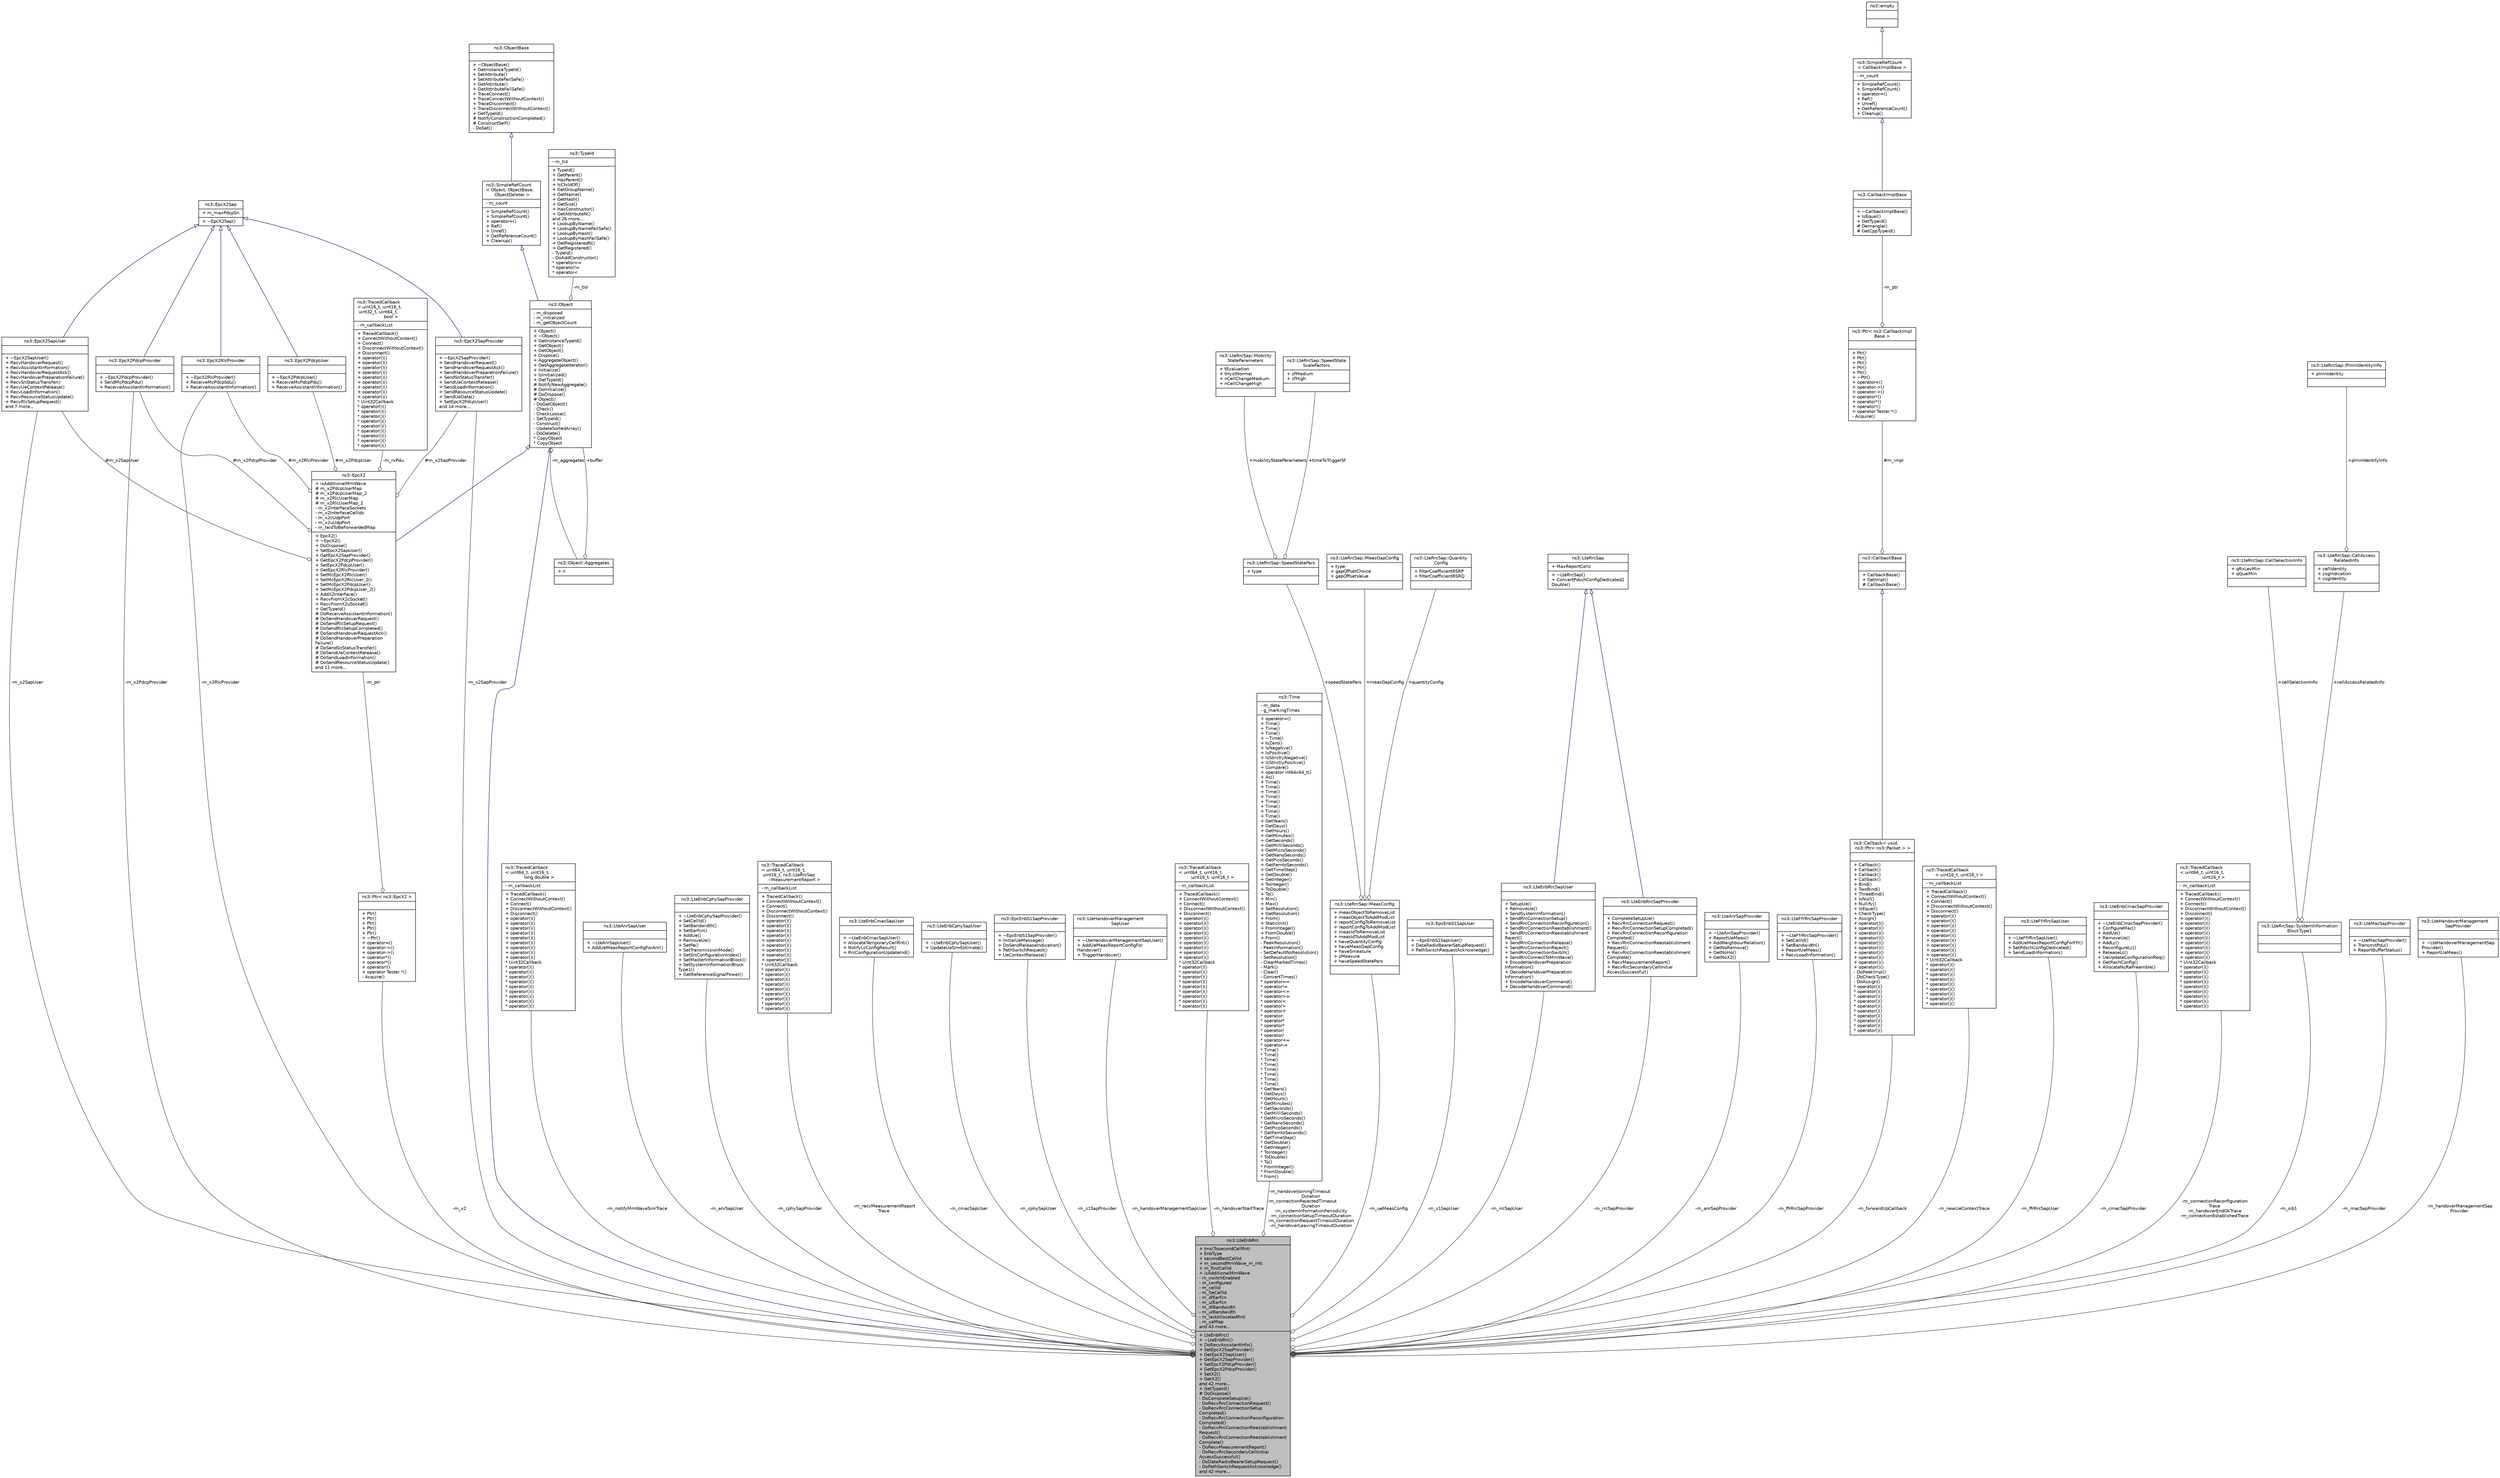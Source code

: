digraph "ns3::LteEnbRrc"
{
  edge [fontname="Helvetica",fontsize="10",labelfontname="Helvetica",labelfontsize="10"];
  node [fontname="Helvetica",fontsize="10",shape=record];
  Node1 [label="{ns3::LteEnbRrc\n|+ ImsiTosecondCellRnti\l+ EnbType\l+ secondBestCellId\l+ m_secondMmWave_m_rnti\l+ m_firstCellId\l+ isAdditionalMmWave\l- m_switchEnabled\l- m_configured\l- m_cellId\l- m_lteCellId\l- m_dlEarfcn\l- m_ulEarfcn\l- m_dlBandwidth\l- m_ulBandwidth\l- m_lastAllocatedRnti\l- m_ueMap\land 43 more...\l|+ LteEnbRrc()\l+ ~LteEnbRrc()\l+ DoRecvAssistantInfo()\l+ SetEpcX2SapProvider()\l+ GetEpcX2SapUser()\l+ GetEpcX2SapProvider()\l+ SetEpcX2PdcpProvider()\l+ GetEpcX2PdcpProvider()\l+ SetX2()\l+ GetX2()\land 42 more...\l+ GetTypeId()\l# DoDispose()\l- DoCompleteSetupUe()\l- DoRecvRrcConnectionRequest()\l- DoRecvRrcConnectionSetup\lCompleted()\l- DoRecvRrcConnectionReconfiguration\lCompleted()\l- DoRecvRrcConnectionReestablishment\lRequest()\l- DoRecvRrcConnectionReestablishment\lComplete()\l- DoRecvMeasurementReport()\l- DoRecvRrcSecondaryCellInitial\lAccessSuccessful()\l- DoDataRadioBearerSetupRequest()\l- DoPathSwitchRequestAcknowledge()\land 42 more...\l}",height=0.2,width=0.4,color="black", fillcolor="grey75", style="filled", fontcolor="black"];
  Node2 -> Node1 [dir="back",color="midnightblue",fontsize="10",style="solid",arrowtail="onormal"];
  Node2 [label="{ns3::Object\n|- m_disposed\l- m_initialized\l- m_getObjectCount\l|+ Object()\l+ ~Object()\l+ GetInstanceTypeId()\l+ GetObject()\l+ GetObject()\l+ Dispose()\l+ AggregateObject()\l+ GetAggregateIterator()\l+ Initialize()\l+ IsInitialized()\l+ GetTypeId()\l# NotifyNewAggregate()\l# DoInitialize()\l# DoDispose()\l# Object()\l- DoGetObject()\l- Check()\l- CheckLoose()\l- SetTypeId()\l- Construct()\l- UpdateSortedArray()\l- DoDelete()\l* CopyObject\l* CopyObject\l}",height=0.2,width=0.4,color="black", fillcolor="white", style="filled",URL="$d9/d77/classns3_1_1Object.html",tooltip="A base class which provides memory management and object aggregation. "];
  Node3 -> Node2 [dir="back",color="midnightblue",fontsize="10",style="solid",arrowtail="onormal"];
  Node3 [label="{ns3::SimpleRefCount\l\< Object, ObjectBase,\l ObjectDeleter \>\n|- m_count\l|+ SimpleRefCount()\l+ SimpleRefCount()\l+ operator=()\l+ Ref()\l+ Unref()\l+ GetReferenceCount()\l+ Cleanup()\l}",height=0.2,width=0.4,color="black", fillcolor="white", style="filled",URL="$da/da1/classns3_1_1SimpleRefCount.html"];
  Node4 -> Node3 [dir="back",color="midnightblue",fontsize="10",style="solid",arrowtail="onormal"];
  Node4 [label="{ns3::ObjectBase\n||+ ~ObjectBase()\l+ GetInstanceTypeId()\l+ SetAttribute()\l+ SetAttributeFailSafe()\l+ GetAttribute()\l+ GetAttributeFailSafe()\l+ TraceConnect()\l+ TraceConnectWithoutContext()\l+ TraceDisconnect()\l+ TraceDisconnectWithoutContext()\l+ GetTypeId()\l# NotifyConstructionCompleted()\l# ConstructSelf()\l- DoSet()\l}",height=0.2,width=0.4,color="black", fillcolor="white", style="filled",URL="$d2/dac/classns3_1_1ObjectBase.html",tooltip="Anchor the ns-3 type and attribute system. "];
  Node5 -> Node2 [color="grey25",fontsize="10",style="solid",label=" -m_tid" ,arrowhead="odiamond"];
  Node5 [label="{ns3::TypeId\n|- m_tid\l|+ TypeId()\l+ GetParent()\l+ HasParent()\l+ IsChildOf()\l+ GetGroupName()\l+ GetName()\l+ GetHash()\l+ GetSize()\l+ HasConstructor()\l+ GetAttributeN()\land 26 more...\l+ LookupByName()\l+ LookupByNameFailSafe()\l+ LookupByHash()\l+ LookupByHashFailSafe()\l+ GetRegisteredN()\l+ GetRegistered()\l- TypeId()\l- DoAddConstructor()\l* operator==\l* operator!=\l* operator\<\l}",height=0.2,width=0.4,color="black", fillcolor="white", style="filled",URL="$d6/d11/classns3_1_1TypeId.html",tooltip="a unique identifier for an interface. "];
  Node6 -> Node2 [color="grey25",fontsize="10",style="solid",label=" -m_aggregates" ,arrowhead="odiamond"];
  Node6 [label="{ns3::Object::Aggregates\n|+ n\l|}",height=0.2,width=0.4,color="black", fillcolor="white", style="filled",URL="$d5/de9/structns3_1_1Object_1_1Aggregates.html"];
  Node2 -> Node6 [color="grey25",fontsize="10",style="solid",label=" +buffer" ,arrowhead="odiamond"];
  Node7 -> Node1 [color="grey25",fontsize="10",style="solid",label=" -m_notifyMmWaveSinrTrace" ,arrowhead="odiamond"];
  Node7 [label="{ns3::TracedCallback\l\< uint64_t, uint16_t,\l long double \>\n|- m_callbackList\l|+ TracedCallback()\l+ ConnectWithoutContext()\l+ Connect()\l+ DisconnectWithoutContext()\l+ Disconnect()\l+ operator()()\l+ operator()()\l+ operator()()\l+ operator()()\l+ operator()()\l+ operator()()\l+ operator()()\l+ operator()()\l+ operator()()\l* Uint32Callback\l* operator()()\l* operator()()\l* operator()()\l* operator()()\l* operator()()\l* operator()()\l* operator()()\l* operator()()\l* operator()()\l}",height=0.2,width=0.4,color="black", fillcolor="white", style="filled",URL="$df/dec/classns3_1_1TracedCallback.html"];
  Node8 -> Node1 [color="grey25",fontsize="10",style="solid",label=" -m_anrSapUser" ,arrowhead="odiamond"];
  Node8 [label="{ns3::LteAnrSapUser\n||+ ~LteAnrSapUser()\l+ AddUeMeasReportConfigForAnr()\l}",height=0.2,width=0.4,color="black", fillcolor="white", style="filled",URL="$dd/d11/classns3_1_1LteAnrSapUser.html",tooltip="Service Access Point (SAP) offered by the eNodeB RRC instance to the ANR instance. "];
  Node9 -> Node1 [color="grey25",fontsize="10",style="solid",label=" -m_cphySapProvider" ,arrowhead="odiamond"];
  Node9 [label="{ns3::LteEnbCphySapProvider\n||+ ~LteEnbCphySapProvider()\l+ SetCellId()\l+ SetBandwidth()\l+ SetEarfcn()\l+ AddUe()\l+ RemoveUe()\l+ SetPa()\l+ SetTransmissionMode()\l+ SetSrsConfigurationIndex()\l+ SetMasterInformationBlock()\l+ SetSystemInformationBlock\lType1()\l+ GetReferenceSignalPower()\l}",height=0.2,width=0.4,color="black", fillcolor="white", style="filled",URL="$db/d1a/classns3_1_1LteEnbCphySapProvider.html"];
  Node10 -> Node1 [color="grey25",fontsize="10",style="solid",label=" -m_x2SapProvider" ,arrowhead="odiamond"];
  Node10 [label="{ns3::EpcX2SapProvider\n||+ ~EpcX2SapProvider()\l+ SendHandoverRequest()\l+ SendHandoverRequestAck()\l+ SendHandoverPreparationFailure()\l+ SendSnStatusTransfer()\l+ SendUeContextRelease()\l+ SendLoadInformation()\l+ SendResourceStatusUpdate()\l+ SendUeData()\l+ SetEpcX2PdcpUser()\land 14 more...\l}",height=0.2,width=0.4,color="black", fillcolor="white", style="filled",URL="$d4/d17/classns3_1_1EpcX2SapProvider.html"];
  Node11 -> Node10 [dir="back",color="midnightblue",fontsize="10",style="solid",arrowtail="onormal"];
  Node11 [label="{ns3::EpcX2Sap\n|+ m_maxPdcpSn\l|+ ~EpcX2Sap()\l}",height=0.2,width=0.4,color="black", fillcolor="white", style="filled",URL="$d1/dc9/classns3_1_1EpcX2Sap.html",tooltip="Common structures for EpcX2SapProvider and EpcX2SapUser. "];
  Node12 -> Node1 [color="grey25",fontsize="10",style="solid",label=" -m_recvMeasurementReport\lTrace" ,arrowhead="odiamond"];
  Node12 [label="{ns3::TracedCallback\l\< uint64_t, uint16_t,\l uint16_t, ns3::LteRrcSap\l::MeasurementReport \>\n|- m_callbackList\l|+ TracedCallback()\l+ ConnectWithoutContext()\l+ Connect()\l+ DisconnectWithoutContext()\l+ Disconnect()\l+ operator()()\l+ operator()()\l+ operator()()\l+ operator()()\l+ operator()()\l+ operator()()\l+ operator()()\l+ operator()()\l+ operator()()\l* Uint32Callback\l* operator()()\l* operator()()\l* operator()()\l* operator()()\l* operator()()\l* operator()()\l* operator()()\l* operator()()\l* operator()()\l}",height=0.2,width=0.4,color="black", fillcolor="white", style="filled",URL="$df/dec/classns3_1_1TracedCallback.html"];
  Node13 -> Node1 [color="grey25",fontsize="10",style="solid",label=" -m_cmacSapUser" ,arrowhead="odiamond"];
  Node13 [label="{ns3::LteEnbCmacSapUser\n||+ ~LteEnbCmacSapUser()\l+ AllocateTemporaryCellRnti()\l+ NotifyLcConfigResult()\l+ RrcConfigurationUpdateInd()\l}",height=0.2,width=0.4,color="black", fillcolor="white", style="filled",URL="$d8/d14/classns3_1_1LteEnbCmacSapUser.html"];
  Node14 -> Node1 [color="grey25",fontsize="10",style="solid",label=" -m_cphySapUser" ,arrowhead="odiamond"];
  Node14 [label="{ns3::LteEnbCphySapUser\n||+ ~LteEnbCphySapUser()\l+ UpdateUeSinrEstimate()\l}",height=0.2,width=0.4,color="black", fillcolor="white", style="filled",URL="$d1/d56/classns3_1_1LteEnbCphySapUser.html"];
  Node15 -> Node1 [color="grey25",fontsize="10",style="solid",label=" -m_s1SapProvider" ,arrowhead="odiamond"];
  Node15 [label="{ns3::EpcEnbS1SapProvider\n||+ ~EpcEnbS1SapProvider()\l+ InitialUeMessage()\l+ DoSendReleaseIndication()\l+ PathSwitchRequest()\l+ UeContextRelease()\l}",height=0.2,width=0.4,color="black", fillcolor="white", style="filled",URL="$d6/d42/classns3_1_1EpcEnbS1SapProvider.html"];
  Node16 -> Node1 [color="grey25",fontsize="10",style="solid",label=" -m_handoverManagementSapUser" ,arrowhead="odiamond"];
  Node16 [label="{ns3::LteHandoverManagement\lSapUser\n||+ ~LteHandoverManagementSapUser()\l+ AddUeMeasReportConfigFor\lHandover()\l+ TriggerHandover()\l}",height=0.2,width=0.4,color="black", fillcolor="white", style="filled",URL="$d4/deb/classns3_1_1LteHandoverManagementSapUser.html",tooltip="Service Access Point (SAP) offered by the eNodeB RRC instance to the handover algorithm instance..."];
  Node17 -> Node1 [color="grey25",fontsize="10",style="solid",label=" -m_handoverStartTrace" ,arrowhead="odiamond"];
  Node17 [label="{ns3::TracedCallback\l\< uint64_t, uint16_t,\l uint16_t, uint16_t \>\n|- m_callbackList\l|+ TracedCallback()\l+ ConnectWithoutContext()\l+ Connect()\l+ DisconnectWithoutContext()\l+ Disconnect()\l+ operator()()\l+ operator()()\l+ operator()()\l+ operator()()\l+ operator()()\l+ operator()()\l+ operator()()\l+ operator()()\l+ operator()()\l* Uint32Callback\l* operator()()\l* operator()()\l* operator()()\l* operator()()\l* operator()()\l* operator()()\l* operator()()\l* operator()()\l* operator()()\l}",height=0.2,width=0.4,color="black", fillcolor="white", style="filled",URL="$df/dec/classns3_1_1TracedCallback.html"];
  Node18 -> Node1 [color="grey25",fontsize="10",style="solid",label=" -m_handoverJoiningTimeout\lDuration\n-m_connectionRejectedTimeout\lDuration\n-m_systemInformationPeriodicity\n-m_connectionSetupTimeoutDuration\n-m_connectionRequestTimeoutDuration\n-m_handoverLeavingTimeoutDuration" ,arrowhead="odiamond"];
  Node18 [label="{ns3::Time\n|- m_data\l- g_markingTimes\l|+ operator=()\l+ Time()\l+ Time()\l+ Time()\l+ ~Time()\l+ IsZero()\l+ IsNegative()\l+ IsPositive()\l+ IsStrictlyNegative()\l+ IsStrictlyPositive()\l+ Compare()\l+ operator int64x64_t()\l+ As()\l+ Time()\l+ Time()\l+ Time()\l+ Time()\l+ Time()\l+ Time()\l+ Time()\l+ Time()\l+ GetYears()\l+ GetDays()\l+ GetHours()\l+ GetMinutes()\l+ GetSeconds()\l+ GetMilliSeconds()\l+ GetMicroSeconds()\l+ GetNanoSeconds()\l+ GetPicoSeconds()\l+ GetFemtoSeconds()\l+ GetTimeStep()\l+ GetDouble()\l+ GetInteger()\l+ ToInteger()\l+ ToDouble()\l+ To()\l+ Min()\l+ Max()\l+ SetResolution()\l+ GetResolution()\l+ From()\l+ StaticInit()\l+ FromInteger()\l+ FromDouble()\l+ From()\l- PeekResolution()\l- PeekInformation()\l- SetDefaultNsResolution()\l- SetResolution()\l- ClearMarkedTimes()\l- Mark()\l- Clear()\l- ConvertTimes()\l* operator==\l* operator!=\l* operator\<=\l* operator\>=\l* operator\<\l* operator\>\l* operator+\l* operator-\l* operator*\l* operator*\l* operator/\l* operator/\l* operator+=\l* operator-=\l* Time()\l* Time()\l* Time()\l* Time()\l* Time()\l* Time()\l* Time()\l* Time()\l* GetYears()\l* GetDays()\l* GetHours()\l* GetMinutes()\l* GetSeconds()\l* GetMilliSeconds()\l* GetMicroSeconds()\l* GetNanoSeconds()\l* GetPicoSeconds()\l* GetFemtoSeconds()\l* GetTimeStep()\l* GetDouble()\l* GetInteger()\l* ToInteger()\l* ToDouble()\l* To()\l* FromInteger()\l* FromDouble()\l* From()\l}",height=0.2,width=0.4,color="black", fillcolor="white", style="filled",URL="$dc/d04/classns3_1_1Time.html",tooltip="Simulation virtual time values and global simulation resolution. "];
  Node19 -> Node1 [color="grey25",fontsize="10",style="solid",label=" -m_ueMeasConfig" ,arrowhead="odiamond"];
  Node19 [label="{ns3::LteRrcSap::MeasConfig\n|+ measObjectToRemoveList\l+ measObjectToAddModList\l+ reportConfigToRemoveList\l+ reportConfigToAddModList\l+ measIdToRemoveList\l+ measIdToAddModList\l+ haveQuantityConfig\l+ haveMeasGapConfig\l+ haveSmeasure\l+ sMeasure\l+ haveSpeedStatePars\l|}",height=0.2,width=0.4,color="black", fillcolor="white", style="filled",URL="$d7/d45/structns3_1_1LteRrcSap_1_1MeasConfig.html"];
  Node20 -> Node19 [color="grey25",fontsize="10",style="solid",label=" +quantityConfig" ,arrowhead="odiamond"];
  Node20 [label="{ns3::LteRrcSap::Quantity\lConfig\n|+ filterCoefficientRSRP\l+ filterCoefficientRSRQ\l|}",height=0.2,width=0.4,color="black", fillcolor="white", style="filled",URL="$d8/d34/structns3_1_1LteRrcSap_1_1QuantityConfig.html"];
  Node21 -> Node19 [color="grey25",fontsize="10",style="solid",label=" +speedStatePars" ,arrowhead="odiamond"];
  Node21 [label="{ns3::LteRrcSap::SpeedStatePars\n|+ type\l|}",height=0.2,width=0.4,color="black", fillcolor="white", style="filled",URL="$dc/d8e/structns3_1_1LteRrcSap_1_1SpeedStatePars.html"];
  Node22 -> Node21 [color="grey25",fontsize="10",style="solid",label=" +mobilityStateParameters" ,arrowhead="odiamond"];
  Node22 [label="{ns3::LteRrcSap::Mobility\lStateParameters\n|+ tEvaluation\l+ tHystNormal\l+ nCellChangeMedium\l+ nCellChangeHigh\l|}",height=0.2,width=0.4,color="black", fillcolor="white", style="filled",URL="$de/d42/structns3_1_1LteRrcSap_1_1MobilityStateParameters.html"];
  Node23 -> Node21 [color="grey25",fontsize="10",style="solid",label=" +timeToTriggerSf" ,arrowhead="odiamond"];
  Node23 [label="{ns3::LteRrcSap::SpeedState\lScaleFactors\n|+ sfMedium\l+ sfHigh\l|}",height=0.2,width=0.4,color="black", fillcolor="white", style="filled",URL="$dc/df9/structns3_1_1LteRrcSap_1_1SpeedStateScaleFactors.html"];
  Node24 -> Node19 [color="grey25",fontsize="10",style="solid",label=" +measGapConfig" ,arrowhead="odiamond"];
  Node24 [label="{ns3::LteRrcSap::MeasGapConfig\n|+ type\l+ gapOffsetChoice\l+ gapOffsetValue\l|}",height=0.2,width=0.4,color="black", fillcolor="white", style="filled",URL="$df/d90/structns3_1_1LteRrcSap_1_1MeasGapConfig.html"];
  Node25 -> Node1 [color="grey25",fontsize="10",style="solid",label=" -m_s1SapUser" ,arrowhead="odiamond"];
  Node25 [label="{ns3::EpcEnbS1SapUser\n||+ ~EpcEnbS1SapUser()\l+ DataRadioBearerSetupRequest()\l+ PathSwitchRequestAcknowledge()\l}",height=0.2,width=0.4,color="black", fillcolor="white", style="filled",URL="$db/de1/classns3_1_1EpcEnbS1SapUser.html"];
  Node26 -> Node1 [color="grey25",fontsize="10",style="solid",label=" -m_rrcSapUser" ,arrowhead="odiamond"];
  Node26 [label="{ns3::LteEnbRrcSapUser\n||+ SetupUe()\l+ RemoveUe()\l+ SendSystemInformation()\l+ SendRrcConnectionSetup()\l+ SendRrcConnectionReconfiguration()\l+ SendRrcConnectionReestablishment()\l+ SendRrcConnectionReestablishment\lReject()\l+ SendRrcConnectionRelease()\l+ SendRrcConnectionReject()\l+ SendRrcConnectionSwitch()\l+ SendRrcConnectToMmWave()\l+ EncodeHandoverPreparation\lInformation()\l+ DecodeHandoverPreparation\lInformation()\l+ EncodeHandoverCommand()\l+ DecodeHandoverCommand()\l}",height=0.2,width=0.4,color="black", fillcolor="white", style="filled",URL="$dc/d92/classns3_1_1LteEnbRrcSapUser.html",tooltip="Part of the RRC protocol. This Service Access Point (SAP) is used by the eNB RRC to send messages to ..."];
  Node27 -> Node26 [dir="back",color="midnightblue",fontsize="10",style="solid",arrowtail="onormal"];
  Node27 [label="{ns3::LteRrcSap\n|+ MaxReportCells\l|+ ~LteRrcSap()\l+ ConvertPdschConfigDedicated2\lDouble()\l}",height=0.2,width=0.4,color="black", fillcolor="white", style="filled",URL="$d4/d3e/classns3_1_1LteRrcSap.html",tooltip="Class holding definition common to all UE/eNodeB SAP Users/Providers. "];
  Node28 -> Node1 [color="grey25",fontsize="10",style="solid",label=" -m_anrSapProvider" ,arrowhead="odiamond"];
  Node28 [label="{ns3::LteAnrSapProvider\n||+ ~LteAnrSapProvider()\l+ ReportUeMeas()\l+ AddNeighbourRelation()\l+ GetNoRemove()\l+ GetNoHo()\l+ GetNoX2()\l}",height=0.2,width=0.4,color="black", fillcolor="white", style="filled",URL="$de/ddf/classns3_1_1LteAnrSapProvider.html",tooltip="Service Access Point (SAP) offered by the ANR instance to the eNodeB RRC instance. "];
  Node29 -> Node1 [color="grey25",fontsize="10",style="solid",label=" -m_x2SapUser" ,arrowhead="odiamond"];
  Node29 [label="{ns3::EpcX2SapUser\n||+ ~EpcX2SapUser()\l+ RecvHandoverRequest()\l+ RecvAssistantInformation()\l+ RecvHandoverRequestAck()\l+ RecvHandoverPreparationFailure()\l+ RecvSnStatusTransfer()\l+ RecvUeContextRelease()\l+ RecvLoadInformation()\l+ RecvResourceStatusUpdate()\l+ RecvRlcSetupRequest()\land 7 more...\l}",height=0.2,width=0.4,color="black", fillcolor="white", style="filled",URL="$d8/dce/classns3_1_1EpcX2SapUser.html"];
  Node11 -> Node29 [dir="back",color="midnightblue",fontsize="10",style="solid",arrowtail="onormal"];
  Node30 -> Node1 [color="grey25",fontsize="10",style="solid",label=" -m_ffrRrcSapProvider" ,arrowhead="odiamond"];
  Node30 [label="{ns3::LteFfrRrcSapProvider\n||+ ~LteFfrRrcSapProvider()\l+ SetCellId()\l+ SetBandwidth()\l+ ReportUeMeas()\l+ RecvLoadInformation()\l}",height=0.2,width=0.4,color="black", fillcolor="white", style="filled",URL="$db/d57/classns3_1_1LteFfrRrcSapProvider.html",tooltip="Service Access Point (SAP) offered by the Frequency Reuse algorithm instance to the eNodeB RRC instan..."];
  Node31 -> Node1 [color="grey25",fontsize="10",style="solid",label=" -m_forwardUpCallback" ,arrowhead="odiamond"];
  Node31 [label="{ns3::Callback\< void,\l ns3::Ptr\< ns3::Packet \> \>\n||+ Callback()\l+ Callback()\l+ Callback()\l+ Callback()\l+ Bind()\l+ TwoBind()\l+ ThreeBind()\l+ IsNull()\l+ Nullify()\l+ IsEqual()\l+ CheckType()\l+ Assign()\l+ operator()()\l+ operator()()\l+ operator()()\l+ operator()()\l+ operator()()\l+ operator()()\l+ operator()()\l+ operator()()\l+ operator()()\l+ operator()()\l- DoPeekImpl()\l- DoCheckType()\l- DoAssign()\l* operator()()\l* operator()()\l* operator()()\l* operator()()\l* operator()()\l* operator()()\l* operator()()\l* operator()()\l* operator()()\l* operator()()\l}",height=0.2,width=0.4,color="black", fillcolor="white", style="filled",URL="$d1/d48/classns3_1_1Callback.html"];
  Node32 -> Node31 [dir="back",color="midnightblue",fontsize="10",style="solid",arrowtail="onormal"];
  Node32 [label="{ns3::CallbackBase\n||+ CallbackBase()\l+ GetImpl()\l# CallbackBase()\l}",height=0.2,width=0.4,color="black", fillcolor="white", style="filled",URL="$d7/db5/classns3_1_1CallbackBase.html"];
  Node33 -> Node32 [color="grey25",fontsize="10",style="solid",label=" #m_impl" ,arrowhead="odiamond"];
  Node33 [label="{ns3::Ptr\< ns3::CallbackImpl\lBase \>\n||+ Ptr()\l+ Ptr()\l+ Ptr()\l+ Ptr()\l+ Ptr()\l+ ~Ptr()\l+ operator=()\l+ operator-\>()\l+ operator-\>()\l+ operator*()\l+ operator*()\l+ operator!()\l+ operator Tester *()\l- Acquire()\l}",height=0.2,width=0.4,color="black", fillcolor="white", style="filled",URL="$dc/d90/classns3_1_1Ptr.html"];
  Node34 -> Node33 [color="grey25",fontsize="10",style="solid",label=" -m_ptr" ,arrowhead="odiamond"];
  Node34 [label="{ns3::CallbackImplBase\n||+ ~CallbackImplBase()\l+ IsEqual()\l+ GetTypeid()\l# Demangle()\l# GetCppTypeid()\l}",height=0.2,width=0.4,color="black", fillcolor="white", style="filled",URL="$d3/dfa/classns3_1_1CallbackImplBase.html"];
  Node35 -> Node34 [dir="back",color="midnightblue",fontsize="10",style="solid",arrowtail="onormal"];
  Node35 [label="{ns3::SimpleRefCount\l\< CallbackImplBase \>\n|- m_count\l|+ SimpleRefCount()\l+ SimpleRefCount()\l+ operator=()\l+ Ref()\l+ Unref()\l+ GetReferenceCount()\l+ Cleanup()\l}",height=0.2,width=0.4,color="black", fillcolor="white", style="filled",URL="$da/da1/classns3_1_1SimpleRefCount.html"];
  Node36 -> Node35 [dir="back",color="midnightblue",fontsize="10",style="solid",arrowtail="onormal"];
  Node36 [label="{ns3::empty\n||}",height=0.2,width=0.4,color="black", fillcolor="white", style="filled",URL="$d9/d6a/classns3_1_1empty.html",tooltip="make Callback use a separate empty type "];
  Node37 -> Node1 [color="grey25",fontsize="10",style="solid",label=" -m_newUeContextTrace" ,arrowhead="odiamond"];
  Node37 [label="{ns3::TracedCallback\l\< uint16_t, uint16_t \>\n|- m_callbackList\l|+ TracedCallback()\l+ ConnectWithoutContext()\l+ Connect()\l+ DisconnectWithoutContext()\l+ Disconnect()\l+ operator()()\l+ operator()()\l+ operator()()\l+ operator()()\l+ operator()()\l+ operator()()\l+ operator()()\l+ operator()()\l+ operator()()\l* Uint32Callback\l* operator()()\l* operator()()\l* operator()()\l* operator()()\l* operator()()\l* operator()()\l* operator()()\l* operator()()\l* operator()()\l}",height=0.2,width=0.4,color="black", fillcolor="white", style="filled",URL="$df/dec/classns3_1_1TracedCallback.html"];
  Node38 -> Node1 [color="grey25",fontsize="10",style="solid",label=" -m_x2PdcpProvider" ,arrowhead="odiamond"];
  Node38 [label="{ns3::EpcX2PdcpProvider\n||+ ~EpcX2PdcpProvider()\l+ SendMcPdcpPdu()\l+ ReceiveAssistantInformation()\l}",height=0.2,width=0.4,color="black", fillcolor="white", style="filled",URL="$d8/d42/classns3_1_1EpcX2PdcpProvider.html"];
  Node11 -> Node38 [dir="back",color="midnightblue",fontsize="10",style="solid",arrowtail="onormal"];
  Node39 -> Node1 [color="grey25",fontsize="10",style="solid",label=" -m_ffrRrcSapUser" ,arrowhead="odiamond"];
  Node39 [label="{ns3::LteFfrRrcSapUser\n||+ ~LteFfrRrcSapUser()\l+ AddUeMeasReportConfigForFfr()\l+ SetPdschConfigDedicated()\l+ SendLoadInformation()\l}",height=0.2,width=0.4,color="black", fillcolor="white", style="filled",URL="$da/d7f/classns3_1_1LteFfrRrcSapUser.html",tooltip="Service Access Point (SAP) offered by the eNodeB RRC instance to the Frequency Reuse algorithm instan..."];
  Node40 -> Node1 [color="grey25",fontsize="10",style="solid",label=" -m_cmacSapProvider" ,arrowhead="odiamond"];
  Node40 [label="{ns3::LteEnbCmacSapProvider\n||+ ~LteEnbCmacSapProvider()\l+ ConfigureMac()\l+ AddUe()\l+ RemoveUe()\l+ AddLc()\l+ ReconfigureLc()\l+ ReleaseLc()\l+ UeUpdateConfigurationReq()\l+ GetRachConfig()\l+ AllocateNcRaPreamble()\l}",height=0.2,width=0.4,color="black", fillcolor="white", style="filled",URL="$dd/d73/classns3_1_1LteEnbCmacSapProvider.html"];
  Node41 -> Node1 [color="grey25",fontsize="10",style="solid",label=" -m_connectionReconfiguration\lTrace\n-m_handoverEndOkTrace\n-m_connectionEstablishedTrace" ,arrowhead="odiamond"];
  Node41 [label="{ns3::TracedCallback\l\< uint64_t, uint16_t,\l uint16_t \>\n|- m_callbackList\l|+ TracedCallback()\l+ ConnectWithoutContext()\l+ Connect()\l+ DisconnectWithoutContext()\l+ Disconnect()\l+ operator()()\l+ operator()()\l+ operator()()\l+ operator()()\l+ operator()()\l+ operator()()\l+ operator()()\l+ operator()()\l+ operator()()\l* Uint32Callback\l* operator()()\l* operator()()\l* operator()()\l* operator()()\l* operator()()\l* operator()()\l* operator()()\l* operator()()\l* operator()()\l}",height=0.2,width=0.4,color="black", fillcolor="white", style="filled",URL="$df/dec/classns3_1_1TracedCallback.html"];
  Node42 -> Node1 [color="grey25",fontsize="10",style="solid",label=" -m_sib1" ,arrowhead="odiamond"];
  Node42 [label="{ns3::LteRrcSap::SystemInformation\lBlockType1\n||}",height=0.2,width=0.4,color="black", fillcolor="white", style="filled",URL="$da/dc9/structns3_1_1LteRrcSap_1_1SystemInformationBlockType1.html"];
  Node43 -> Node42 [color="grey25",fontsize="10",style="solid",label=" +cellSelectionInfo" ,arrowhead="odiamond"];
  Node43 [label="{ns3::LteRrcSap::CellSelectionInfo\n|+ qRxLevMin\l+ qQualMin\l|}",height=0.2,width=0.4,color="black", fillcolor="white", style="filled",URL="$de/d73/structns3_1_1LteRrcSap_1_1CellSelectionInfo.html"];
  Node44 -> Node42 [color="grey25",fontsize="10",style="solid",label=" +cellAccessRelatedInfo" ,arrowhead="odiamond"];
  Node44 [label="{ns3::LteRrcSap::CellAccess\lRelatedInfo\n|+ cellIdentity\l+ csgIndication\l+ csgIdentity\l|}",height=0.2,width=0.4,color="black", fillcolor="white", style="filled",URL="$db/ddd/structns3_1_1LteRrcSap_1_1CellAccessRelatedInfo.html"];
  Node45 -> Node44 [color="grey25",fontsize="10",style="solid",label=" +plmnIdentityInfo" ,arrowhead="odiamond"];
  Node45 [label="{ns3::LteRrcSap::PlmnIdentityInfo\n|+ plmnIdentity\l|}",height=0.2,width=0.4,color="black", fillcolor="white", style="filled",URL="$d9/d1d/structns3_1_1LteRrcSap_1_1PlmnIdentityInfo.html"];
  Node46 -> Node1 [color="grey25",fontsize="10",style="solid",label=" -m_x2" ,arrowhead="odiamond"];
  Node46 [label="{ns3::Ptr\< ns3::EpcX2 \>\n||+ Ptr()\l+ Ptr()\l+ Ptr()\l+ Ptr()\l+ Ptr()\l+ ~Ptr()\l+ operator=()\l+ operator-\>()\l+ operator-\>()\l+ operator*()\l+ operator*()\l+ operator!()\l+ operator Tester *()\l- Acquire()\l}",height=0.2,width=0.4,color="black", fillcolor="white", style="filled",URL="$dc/d90/classns3_1_1Ptr.html"];
  Node47 -> Node46 [color="grey25",fontsize="10",style="solid",label=" -m_ptr" ,arrowhead="odiamond"];
  Node47 [label="{ns3::EpcX2\n|+ isAdditionalMmWave\l# m_x2PdcpUserMap\l# m_x2PdcpUserMap_2\l# m_x2RlcUserMap\l# m_x2RlcUserMap_2\l- m_x2InterfaceSockets\l- m_x2InterfaceCellIds\l- m_x2cUdpPort\l- m_x2uUdpPort\l- m_teidToBeForwardedMap\l|+ EpcX2()\l+ ~EpcX2()\l+ DoDispose()\l+ SetEpcX2SapUser()\l+ GetEpcX2SapProvider()\l+ GetEpcX2PdcpProvider()\l+ SetEpcX2PdcpUser()\l+ GetEpcX2RlcProvider()\l+ SetMcEpcX2RlcUser()\l+ SetMcEpcX2RlcUser_2()\l+ SetMcEpcX2PdcpUser()\l+ SetMcEpcX2PdcpUser_2()\l+ AddX2Interface()\l+ RecvFromX2cSocket()\l+ RecvFromX2uSocket()\l+ GetTypeId()\l# DoReceiveAssistantInformation()\l# DoSendHandoverRequest()\l# DoSendRlcSetupRequest()\l# DoSendRlcSetupCompleted()\l# DoSendHandoverRequestAck()\l# DoSendHandoverPreparation\lFailure()\l# DoSendSnStatusTransfer()\l# DoSendUeContextRelease()\l# DoSendLoadInformation()\l# DoSendResourceStatusUpdate()\land 11 more...\l}",height=0.2,width=0.4,color="black", fillcolor="white", style="filled",URL="$df/d1e/classns3_1_1EpcX2.html"];
  Node2 -> Node47 [dir="back",color="midnightblue",fontsize="10",style="solid",arrowtail="onormal"];
  Node48 -> Node47 [color="grey25",fontsize="10",style="solid",label=" -m_rxPdu" ,arrowhead="odiamond"];
  Node48 [label="{ns3::TracedCallback\l\< uint16_t, uint16_t,\l uint32_t, uint64_t,\l bool \>\n|- m_callbackList\l|+ TracedCallback()\l+ ConnectWithoutContext()\l+ Connect()\l+ DisconnectWithoutContext()\l+ Disconnect()\l+ operator()()\l+ operator()()\l+ operator()()\l+ operator()()\l+ operator()()\l+ operator()()\l+ operator()()\l+ operator()()\l+ operator()()\l* Uint32Callback\l* operator()()\l* operator()()\l* operator()()\l* operator()()\l* operator()()\l* operator()()\l* operator()()\l* operator()()\l* operator()()\l}",height=0.2,width=0.4,color="black", fillcolor="white", style="filled",URL="$df/dec/classns3_1_1TracedCallback.html"];
  Node10 -> Node47 [color="grey25",fontsize="10",style="solid",label=" #m_x2SapProvider" ,arrowhead="odiamond"];
  Node49 -> Node47 [color="grey25",fontsize="10",style="solid",label=" #m_x2PdcpUser" ,arrowhead="odiamond"];
  Node49 [label="{ns3::EpcX2PdcpUser\n||+ ~EpcX2PdcpUser()\l+ ReceiveMcPdcpPdu()\l+ ReceiveAssistantInformation()\l}",height=0.2,width=0.4,color="black", fillcolor="white", style="filled",URL="$d5/dcf/classns3_1_1EpcX2PdcpUser.html"];
  Node11 -> Node49 [dir="back",color="midnightblue",fontsize="10",style="solid",arrowtail="onormal"];
  Node29 -> Node47 [color="grey25",fontsize="10",style="solid",label=" #m_x2SapUser" ,arrowhead="odiamond"];
  Node38 -> Node47 [color="grey25",fontsize="10",style="solid",label=" #m_x2PdcpProvider" ,arrowhead="odiamond"];
  Node50 -> Node47 [color="grey25",fontsize="10",style="solid",label=" #m_x2RlcProvider" ,arrowhead="odiamond"];
  Node50 [label="{ns3::EpcX2RlcProvider\n||+ ~EpcX2RlcProvider()\l+ ReceiveMcPdcpSdu()\l+ ReceiveAssistantInformation()\l}",height=0.2,width=0.4,color="black", fillcolor="white", style="filled",URL="$d0/d20/classns3_1_1EpcX2RlcProvider.html"];
  Node11 -> Node50 [dir="back",color="midnightblue",fontsize="10",style="solid",arrowtail="onormal"];
  Node50 -> Node1 [color="grey25",fontsize="10",style="solid",label=" -m_x2RlcProvider" ,arrowhead="odiamond"];
  Node51 -> Node1 [color="grey25",fontsize="10",style="solid",label=" -m_macSapProvider" ,arrowhead="odiamond"];
  Node51 [label="{ns3::LteMacSapProvider\n||+ ~LteMacSapProvider()\l+ TransmitPdu()\l+ ReportBufferStatus()\l}",height=0.2,width=0.4,color="black", fillcolor="white", style="filled",URL="$db/d1a/classns3_1_1LteMacSapProvider.html"];
  Node52 -> Node1 [color="grey25",fontsize="10",style="solid",label=" -m_rrcSapProvider" ,arrowhead="odiamond"];
  Node52 [label="{ns3::LteEnbRrcSapProvider\n||+ CompleteSetupUe()\l+ RecvRrcConnectionRequest()\l+ RecvRrcConnectionSetupCompleted()\l+ RecvRrcConnectionReconfiguration\lCompleted()\l+ RecvRrcConnectionReestablishment\lRequest()\l+ RecvRrcConnectionReestablishment\lComplete()\l+ RecvMeasurementReport()\l+ RecvRrcSecondaryCellInitial\lAccessSuccessful()\l}",height=0.2,width=0.4,color="black", fillcolor="white", style="filled",URL="$d4/da8/classns3_1_1LteEnbRrcSapProvider.html",tooltip="Part of the RRC protocol. This Service Access Point (SAP) is used to let the eNB RRC receive a messag..."];
  Node27 -> Node52 [dir="back",color="midnightblue",fontsize="10",style="solid",arrowtail="onormal"];
  Node53 -> Node1 [color="grey25",fontsize="10",style="solid",label=" -m_handoverManagementSap\lProvider" ,arrowhead="odiamond"];
  Node53 [label="{ns3::LteHandoverManagement\lSapProvider\n||+ ~LteHandoverManagementSap\lProvider()\l+ ReportUeMeas()\l}",height=0.2,width=0.4,color="black", fillcolor="white", style="filled",URL="$d1/d2c/classns3_1_1LteHandoverManagementSapProvider.html",tooltip="Service Access Point (SAP) offered by the handover algorithm instance to the eNodeB RRC instance..."];
}
